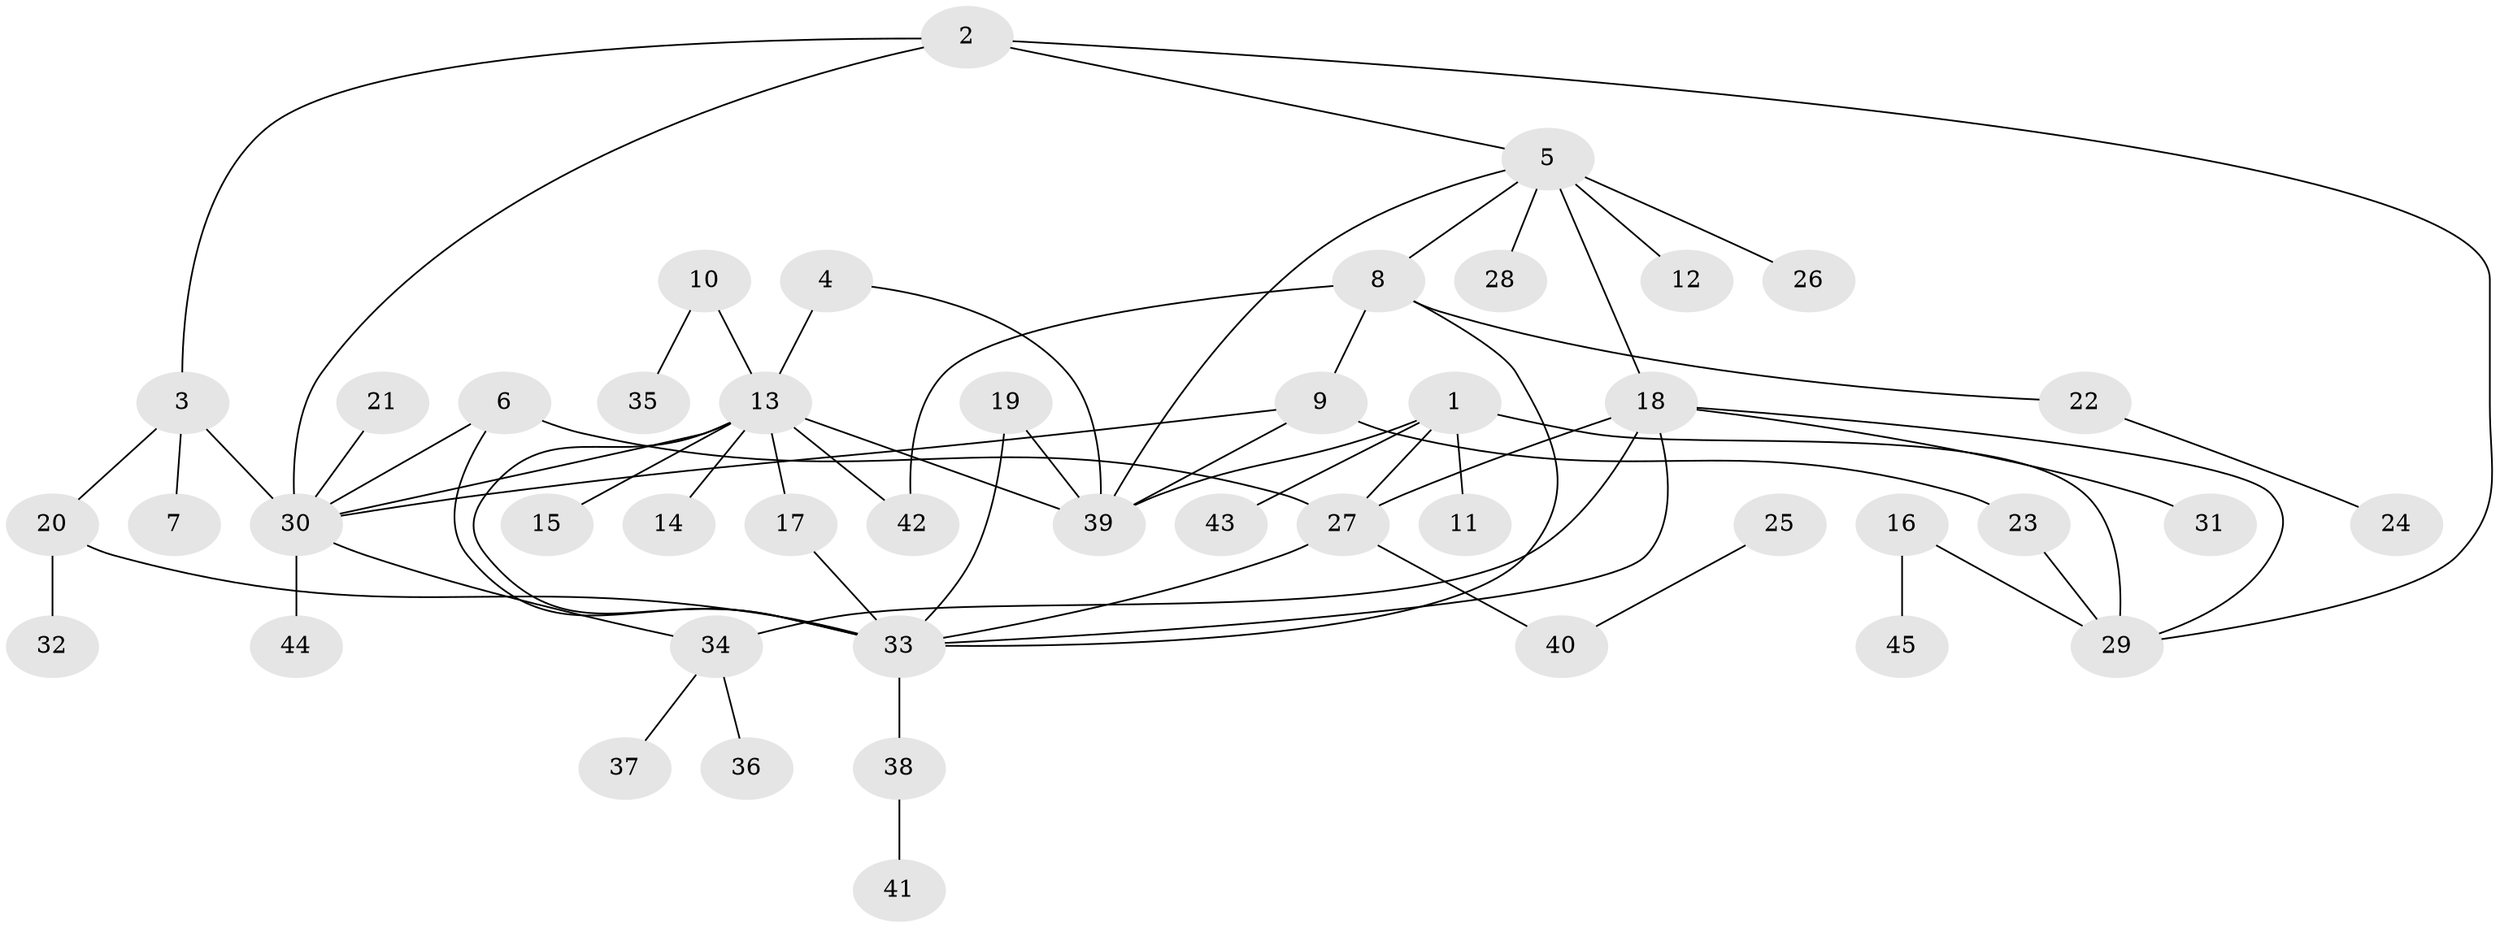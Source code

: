 // original degree distribution, {7: 0.031746031746031744, 4: 0.09523809523809523, 9: 0.015873015873015872, 5: 0.031746031746031744, 10: 0.031746031746031744, 2: 0.20634920634920634, 6: 0.015873015873015872, 8: 0.015873015873015872, 1: 0.4444444444444444, 3: 0.1111111111111111}
// Generated by graph-tools (version 1.1) at 2025/37/03/04/25 23:37:30]
// undirected, 45 vertices, 63 edges
graph export_dot {
  node [color=gray90,style=filled];
  1;
  2;
  3;
  4;
  5;
  6;
  7;
  8;
  9;
  10;
  11;
  12;
  13;
  14;
  15;
  16;
  17;
  18;
  19;
  20;
  21;
  22;
  23;
  24;
  25;
  26;
  27;
  28;
  29;
  30;
  31;
  32;
  33;
  34;
  35;
  36;
  37;
  38;
  39;
  40;
  41;
  42;
  43;
  44;
  45;
  1 -- 11 [weight=1.0];
  1 -- 27 [weight=1.0];
  1 -- 29 [weight=2.0];
  1 -- 39 [weight=1.0];
  1 -- 43 [weight=1.0];
  2 -- 3 [weight=1.0];
  2 -- 5 [weight=1.0];
  2 -- 29 [weight=1.0];
  2 -- 30 [weight=1.0];
  3 -- 7 [weight=1.0];
  3 -- 20 [weight=1.0];
  3 -- 30 [weight=1.0];
  4 -- 13 [weight=1.0];
  4 -- 39 [weight=1.0];
  5 -- 8 [weight=1.0];
  5 -- 12 [weight=1.0];
  5 -- 18 [weight=2.0];
  5 -- 26 [weight=1.0];
  5 -- 28 [weight=1.0];
  5 -- 39 [weight=1.0];
  6 -- 27 [weight=1.0];
  6 -- 30 [weight=1.0];
  6 -- 33 [weight=1.0];
  8 -- 9 [weight=1.0];
  8 -- 22 [weight=1.0];
  8 -- 33 [weight=1.0];
  8 -- 42 [weight=1.0];
  9 -- 23 [weight=1.0];
  9 -- 30 [weight=1.0];
  9 -- 39 [weight=1.0];
  10 -- 13 [weight=1.0];
  10 -- 35 [weight=1.0];
  13 -- 14 [weight=1.0];
  13 -- 15 [weight=1.0];
  13 -- 17 [weight=1.0];
  13 -- 30 [weight=1.0];
  13 -- 33 [weight=1.0];
  13 -- 39 [weight=1.0];
  13 -- 42 [weight=1.0];
  16 -- 29 [weight=1.0];
  16 -- 45 [weight=1.0];
  17 -- 33 [weight=1.0];
  18 -- 27 [weight=1.0];
  18 -- 29 [weight=1.0];
  18 -- 31 [weight=1.0];
  18 -- 33 [weight=1.0];
  18 -- 34 [weight=1.0];
  19 -- 33 [weight=1.0];
  19 -- 39 [weight=1.0];
  20 -- 32 [weight=1.0];
  20 -- 33 [weight=1.0];
  21 -- 30 [weight=1.0];
  22 -- 24 [weight=1.0];
  23 -- 29 [weight=1.0];
  25 -- 40 [weight=1.0];
  27 -- 33 [weight=1.0];
  27 -- 40 [weight=1.0];
  30 -- 34 [weight=1.0];
  30 -- 44 [weight=1.0];
  33 -- 38 [weight=1.0];
  34 -- 36 [weight=1.0];
  34 -- 37 [weight=1.0];
  38 -- 41 [weight=1.0];
}
